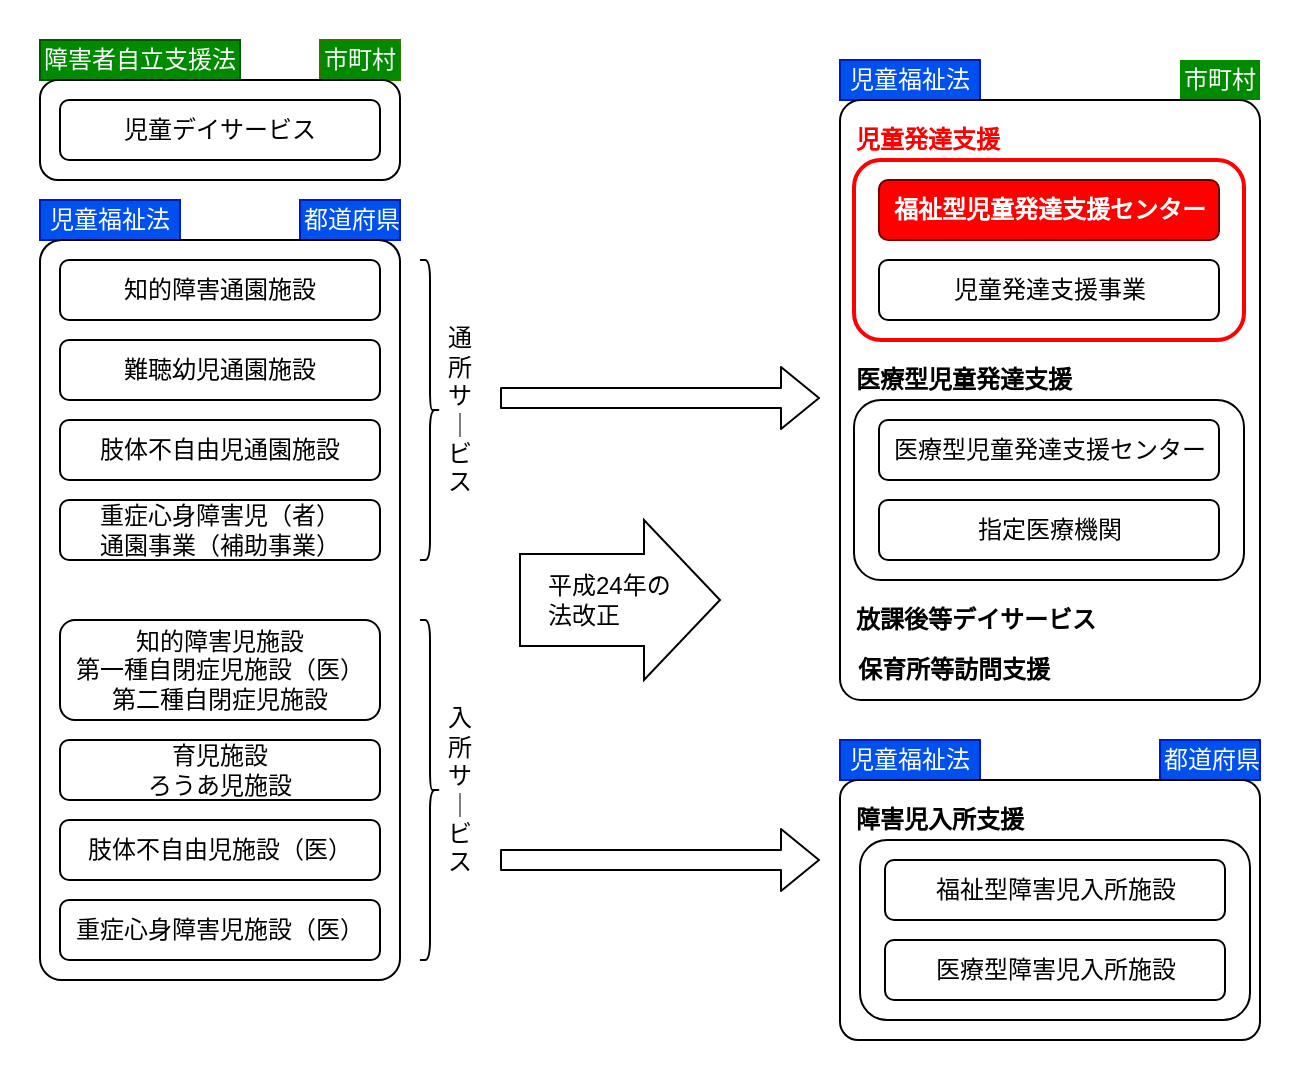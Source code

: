 <mxfile>
    <diagram id="JGUHg2QzUk_EttTFL9CW" name="ページ1">
        <mxGraphModel dx="1101" dy="583" grid="1" gridSize="10" guides="1" tooltips="1" connect="1" arrows="1" fold="1" page="1" pageScale="1" pageWidth="827" pageHeight="1169" background="none" math="0" shadow="0">
            <root>
                <mxCell id="0"/>
                <mxCell id="1" parent="0"/>
                <mxCell id="50" value="" style="rounded=0;whiteSpace=wrap;html=1;sketch=0;fillColor=#FFFFFF;strokeColor=none;" vertex="1" parent="1">
                    <mxGeometry x="30" width="650" height="540" as="geometry"/>
                </mxCell>
                <mxCell id="43" value="都道府県" style="text;html=1;strokeColor=#001DBC;fillColor=#0050ef;align=left;verticalAlign=middle;whiteSpace=wrap;rounded=0;fontStyle=0;fontColor=#ffffff;" parent="1" vertex="1">
                    <mxGeometry x="610" y="370" width="50" height="20" as="geometry"/>
                </mxCell>
                <mxCell id="15" value="都道府県" style="text;html=1;strokeColor=#001DBC;fillColor=#0050ef;align=left;verticalAlign=middle;whiteSpace=wrap;rounded=0;fontStyle=0;fontColor=#ffffff;" parent="1" vertex="1">
                    <mxGeometry x="180" y="100" width="50" height="20" as="geometry"/>
                </mxCell>
                <mxCell id="37" value="市町村" style="text;html=1;strokeColor=none;align=left;verticalAlign=middle;whiteSpace=wrap;rounded=0;fontStyle=0;fillColor=#008A00;fontColor=#FFFFFF;" parent="1" vertex="1">
                    <mxGeometry x="620" y="30" width="40" height="20" as="geometry"/>
                </mxCell>
                <mxCell id="14" value="市町村" style="text;html=1;strokeColor=#2D7600;align=left;verticalAlign=middle;whiteSpace=wrap;rounded=0;fontStyle=0;fontColor=#ffffff;fillColor=#008A00;" parent="1" vertex="1">
                    <mxGeometry x="190" y="20" width="40" height="20" as="geometry"/>
                </mxCell>
                <mxCell id="39" value="児童福祉法" style="text;html=1;strokeColor=#001DBC;fillColor=#0050ef;align=center;verticalAlign=middle;whiteSpace=wrap;rounded=0;fontColor=#ffffff;" parent="1" vertex="1">
                    <mxGeometry x="450" y="370" width="70" height="20" as="geometry"/>
                </mxCell>
                <mxCell id="36" value="児童福祉法" style="text;html=1;strokeColor=#001DBC;fillColor=#0050ef;align=center;verticalAlign=middle;whiteSpace=wrap;rounded=0;fontColor=#ffffff;fontStyle=0" parent="1" vertex="1">
                    <mxGeometry x="450" y="30" width="70" height="20" as="geometry"/>
                </mxCell>
                <mxCell id="11" value="障害者自立支援法" style="text;html=1;strokeColor=#005700;fillColor=#008a00;align=center;verticalAlign=middle;whiteSpace=wrap;rounded=0;fontColor=#ffffff;fontStyle=0" parent="1" vertex="1">
                    <mxGeometry x="50" y="20" width="100" height="20" as="geometry"/>
                </mxCell>
                <mxCell id="12" value="児童福祉法" style="text;html=1;strokeColor=#001DBC;fillColor=#0050ef;align=center;verticalAlign=middle;whiteSpace=wrap;rounded=0;fontColor=#ffffff;fontStyle=0" parent="1" vertex="1">
                    <mxGeometry x="50" y="100" width="70" height="20" as="geometry"/>
                </mxCell>
                <mxCell id="21" value="" style="rounded=1;whiteSpace=wrap;html=1;arcSize=5;glass=0;" parent="1" vertex="1">
                    <mxGeometry x="450" y="50" width="210" height="300" as="geometry"/>
                </mxCell>
                <mxCell id="23" value="" style="rounded=1;whiteSpace=wrap;html=1;align=left;arcSize=18;" parent="1" vertex="1">
                    <mxGeometry x="50" y="40" width="180" height="50" as="geometry"/>
                </mxCell>
                <mxCell id="16" value="" style="rounded=1;whiteSpace=wrap;html=1;align=left;arcSize=6;" parent="1" vertex="1">
                    <mxGeometry x="50" y="120" width="180" height="370" as="geometry"/>
                </mxCell>
                <mxCell id="2" value="児童デイサービス" style="rounded=1;whiteSpace=wrap;html=1;fillColor=none;" parent="1" vertex="1">
                    <mxGeometry x="60" y="50" width="160" height="30" as="geometry"/>
                </mxCell>
                <mxCell id="3" value="知的障害通園施設" style="rounded=1;whiteSpace=wrap;html=1;" parent="1" vertex="1">
                    <mxGeometry x="60" y="130" width="160" height="30" as="geometry"/>
                </mxCell>
                <mxCell id="4" value="難聴幼児通園施設" style="rounded=1;whiteSpace=wrap;html=1;" parent="1" vertex="1">
                    <mxGeometry x="60" y="170" width="160" height="30" as="geometry"/>
                </mxCell>
                <mxCell id="5" value="肢体不自由児通園施設" style="rounded=1;whiteSpace=wrap;html=1;" parent="1" vertex="1">
                    <mxGeometry x="60" y="210" width="160" height="30" as="geometry"/>
                </mxCell>
                <mxCell id="6" value="重症心身障害児（者）&lt;br&gt;通園事業（補助事業）" style="rounded=1;whiteSpace=wrap;html=1;" parent="1" vertex="1">
                    <mxGeometry x="60" y="250" width="160" height="30" as="geometry"/>
                </mxCell>
                <mxCell id="7" value="知的障害児施設&lt;br&gt;第一種自閉症児施設（医）&lt;br&gt;第二種自閉症児施設" style="rounded=1;whiteSpace=wrap;html=1;" parent="1" vertex="1">
                    <mxGeometry x="60" y="310" width="160" height="50" as="geometry"/>
                </mxCell>
                <mxCell id="8" value="育児施設&lt;br&gt;ろうあ児施設" style="rounded=1;whiteSpace=wrap;html=1;" parent="1" vertex="1">
                    <mxGeometry x="60" y="370" width="160" height="30" as="geometry"/>
                </mxCell>
                <mxCell id="9" value="肢体不自由児施設（医）" style="rounded=1;whiteSpace=wrap;html=1;" parent="1" vertex="1">
                    <mxGeometry x="60" y="410" width="160" height="30" as="geometry"/>
                </mxCell>
                <mxCell id="10" value="重症心身障害児施設（医）" style="rounded=1;whiteSpace=wrap;html=1;" parent="1" vertex="1">
                    <mxGeometry x="60" y="450" width="160" height="30" as="geometry"/>
                </mxCell>
                <mxCell id="13" value="　平成24年の&lt;br&gt;　法改正" style="shape=singleArrow;whiteSpace=wrap;html=1;align=left;arrowWidth=0.575;arrowSize=0.38;" parent="1" vertex="1">
                    <mxGeometry x="290" y="260" width="100" height="80" as="geometry"/>
                </mxCell>
                <mxCell id="17" value="" style="shape=curlyBracket;whiteSpace=wrap;html=1;rounded=1;align=left;rotation=-180;fontColor=#000000;strokeColor=#000000;" parent="1" vertex="1">
                    <mxGeometry x="240" y="130" width="10" height="150" as="geometry"/>
                </mxCell>
                <mxCell id="18" value="通所サ｜ビス" style="text;html=1;strokeColor=none;align=center;verticalAlign=middle;whiteSpace=wrap;rounded=0;labelBackgroundColor=none;direction=west;fontColor=#000000;" parent="1" vertex="1">
                    <mxGeometry x="250" y="150" width="20" height="110" as="geometry"/>
                </mxCell>
                <mxCell id="19" value="入所サ｜ビス" style="text;html=1;strokeColor=none;align=center;verticalAlign=middle;whiteSpace=wrap;rounded=0;labelBackgroundColor=none;direction=west;fontColor=#000000;" parent="1" vertex="1">
                    <mxGeometry x="250" y="340" width="20" height="110" as="geometry"/>
                </mxCell>
                <mxCell id="20" value="" style="shape=curlyBracket;whiteSpace=wrap;html=1;rounded=1;align=left;rotation=-180;fontColor=#000000;strokeColor=#000000;" parent="1" vertex="1">
                    <mxGeometry x="240" y="310" width="10" height="170" as="geometry"/>
                </mxCell>
                <mxCell id="30" value="&lt;span&gt;児童発達支援&lt;/span&gt;" style="text;html=1;strokeColor=none;fillColor=none;align=left;verticalAlign=middle;whiteSpace=wrap;rounded=0;fontStyle=1;labelBackgroundColor=none;fontColor=#FF0000;" parent="1" vertex="1">
                    <mxGeometry x="456" y="60" width="100" height="20" as="geometry"/>
                </mxCell>
                <mxCell id="31" value="" style="group" parent="1" vertex="1" connectable="0">
                    <mxGeometry x="457" y="80" width="195" height="90" as="geometry"/>
                </mxCell>
                <mxCell id="26" value="" style="rounded=1;whiteSpace=wrap;html=1;strokeWidth=2;strokeColor=#FF0000;" parent="31" vertex="1">
                    <mxGeometry width="195" height="90" as="geometry"/>
                </mxCell>
                <mxCell id="24" value="福祉型児童発達支援センター" style="rounded=1;whiteSpace=wrap;html=1;strokeColor=#6F0000;fontStyle=1;fillColor=#FF0000;fontColor=#FFFFFF;" parent="31" vertex="1">
                    <mxGeometry x="12.5" y="10" width="170" height="30" as="geometry"/>
                </mxCell>
                <mxCell id="25" value="児童発達支援事業" style="rounded=1;whiteSpace=wrap;html=1;" parent="31" vertex="1">
                    <mxGeometry x="12.5" y="50" width="170" height="30" as="geometry"/>
                </mxCell>
                <mxCell id="32" value="" style="group" parent="1" vertex="1" connectable="0">
                    <mxGeometry x="457" y="200" width="195" height="90" as="geometry"/>
                </mxCell>
                <mxCell id="27" value="" style="rounded=1;whiteSpace=wrap;html=1;" parent="32" vertex="1">
                    <mxGeometry width="195" height="90" as="geometry"/>
                </mxCell>
                <mxCell id="28" value="医療型児童発達支援センター" style="rounded=1;whiteSpace=wrap;html=1;" parent="32" vertex="1">
                    <mxGeometry x="12.5" y="10" width="170" height="30" as="geometry"/>
                </mxCell>
                <mxCell id="29" value="指定医療機関" style="rounded=1;whiteSpace=wrap;html=1;" parent="32" vertex="1">
                    <mxGeometry x="12.5" y="50" width="170" height="30" as="geometry"/>
                </mxCell>
                <mxCell id="33" value="医療型児童発達支援" style="text;html=1;strokeColor=none;fillColor=none;align=left;verticalAlign=middle;whiteSpace=wrap;rounded=0;fontStyle=1" parent="1" vertex="1">
                    <mxGeometry x="456" y="180" width="114" height="20" as="geometry"/>
                </mxCell>
                <mxCell id="34" value="放課後等デイサービス" style="text;html=1;strokeColor=none;fillColor=none;align=left;verticalAlign=middle;whiteSpace=wrap;rounded=0;fontStyle=1" parent="1" vertex="1">
                    <mxGeometry x="456" y="300" width="123" height="20" as="geometry"/>
                </mxCell>
                <mxCell id="35" value="保育所等訪問支援" style="text;html=1;strokeColor=none;fillColor=none;align=left;verticalAlign=middle;whiteSpace=wrap;rounded=0;fontStyle=1" parent="1" vertex="1">
                    <mxGeometry x="457" y="325" width="102" height="20" as="geometry"/>
                </mxCell>
                <mxCell id="38" value="" style="rounded=1;whiteSpace=wrap;html=1;arcSize=7;glass=0;" parent="1" vertex="1">
                    <mxGeometry x="450" y="390" width="210" height="130" as="geometry"/>
                </mxCell>
                <mxCell id="40" value="&lt;b&gt;障害児入所支援&lt;/b&gt;" style="text;html=1;strokeColor=none;fillColor=none;align=left;verticalAlign=middle;whiteSpace=wrap;rounded=0;" parent="1" vertex="1">
                    <mxGeometry x="456" y="400" width="100" height="20" as="geometry"/>
                </mxCell>
                <mxCell id="41" value="" style="shape=flexArrow;endArrow=classic;html=1;strokeColor=#000000;" parent="1" edge="1">
                    <mxGeometry width="50" height="50" relative="1" as="geometry">
                        <mxPoint x="280" y="199" as="sourcePoint"/>
                        <mxPoint x="440" y="199" as="targetPoint"/>
                    </mxGeometry>
                </mxCell>
                <mxCell id="42" value="" style="shape=flexArrow;endArrow=classic;html=1;strokeColor=#000000;" parent="1" edge="1">
                    <mxGeometry width="50" height="50" relative="1" as="geometry">
                        <mxPoint x="280" y="430" as="sourcePoint"/>
                        <mxPoint x="440" y="430" as="targetPoint"/>
                    </mxGeometry>
                </mxCell>
                <mxCell id="45" value="" style="group" parent="1" vertex="1" connectable="0">
                    <mxGeometry x="460" y="420" width="195" height="90" as="geometry"/>
                </mxCell>
                <mxCell id="46" value="" style="rounded=1;whiteSpace=wrap;html=1;" parent="45" vertex="1">
                    <mxGeometry width="195" height="90" as="geometry"/>
                </mxCell>
                <mxCell id="47" value="福祉型障害児入所施設" style="rounded=1;whiteSpace=wrap;html=1;" parent="45" vertex="1">
                    <mxGeometry x="12.5" y="10" width="170" height="30" as="geometry"/>
                </mxCell>
                <mxCell id="48" value="医療型障害児入所施設" style="rounded=1;whiteSpace=wrap;html=1;" parent="45" vertex="1">
                    <mxGeometry x="12.5" y="50" width="170" height="30" as="geometry"/>
                </mxCell>
            </root>
        </mxGraphModel>
    </diagram>
</mxfile>